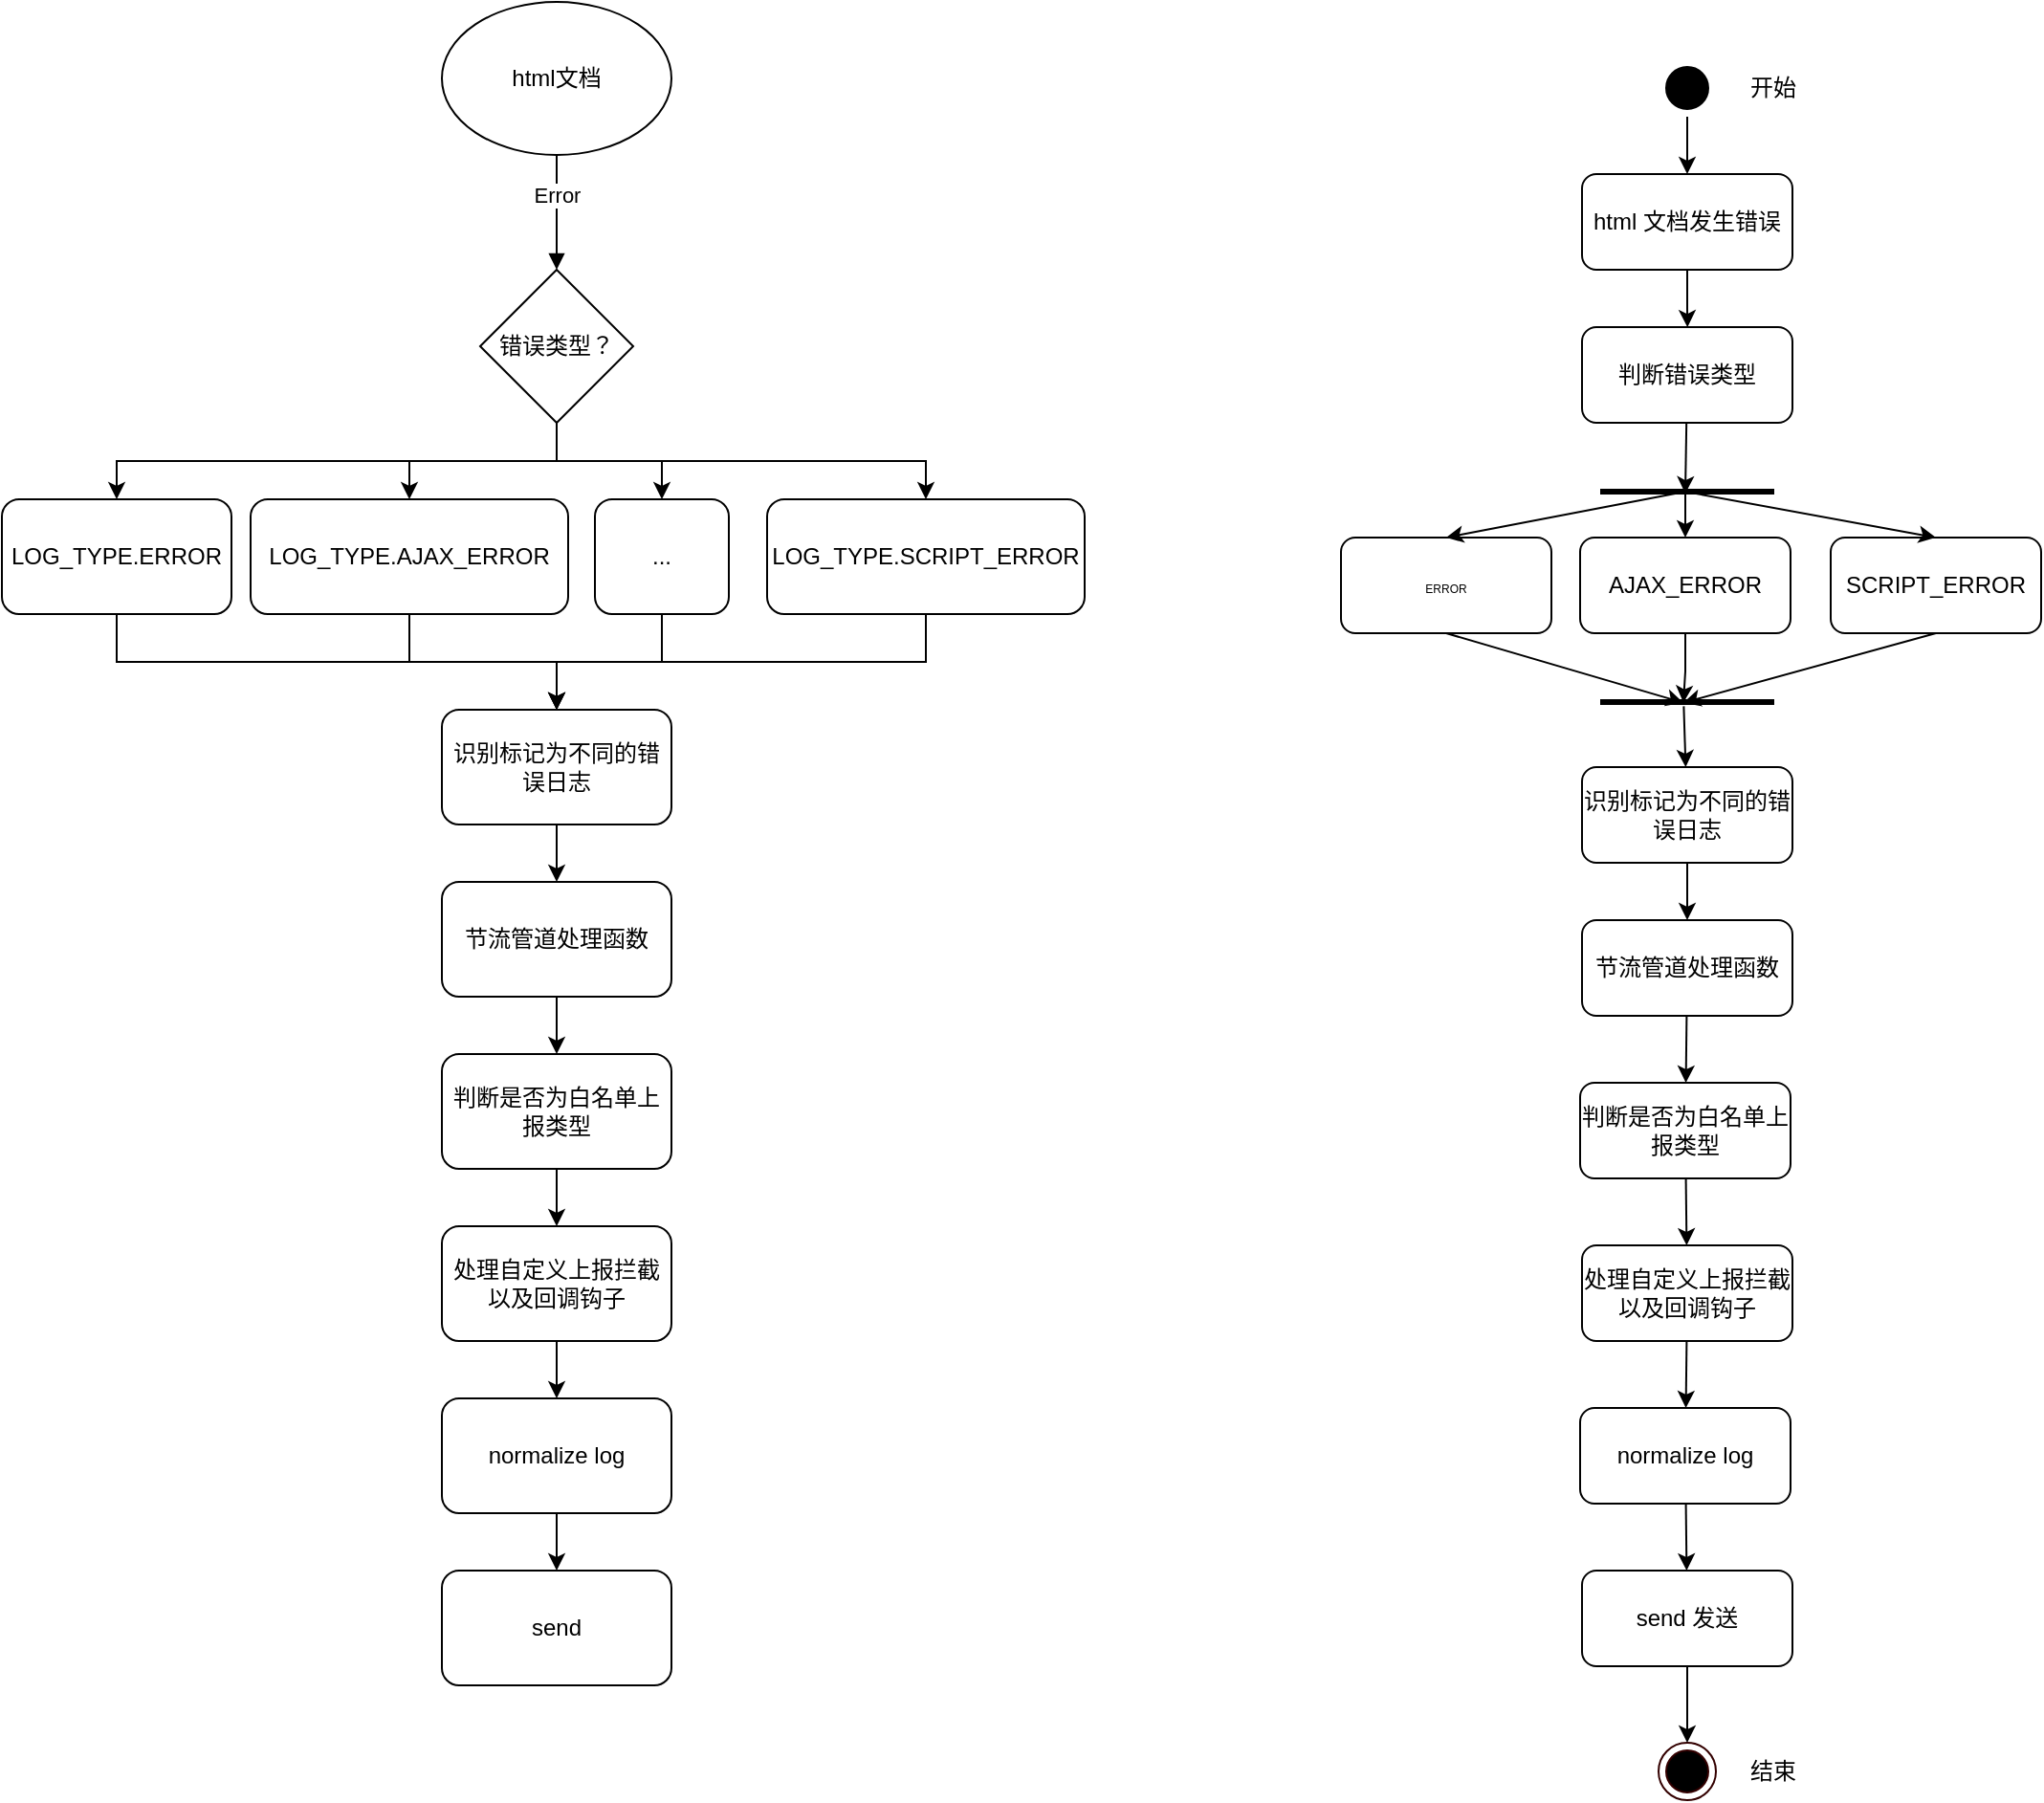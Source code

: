 <mxfile version="21.0.6" type="github">
  <diagram id="wU-PUiD_2lOh6VojfZ_S" name="第 1 页">
    <mxGraphModel dx="1050" dy="581" grid="1" gridSize="10" guides="1" tooltips="1" connect="1" arrows="1" fold="1" page="1" pageScale="1" pageWidth="827" pageHeight="1169" math="0" shadow="0">
      <root>
        <mxCell id="0" />
        <mxCell id="1" parent="0" />
        <mxCell id="KJv1CAkhH0yULdMLxzy6-1" value="html文档" style="ellipse;whiteSpace=wrap;html=1;" parent="1" vertex="1">
          <mxGeometry x="380" y="20" width="120" height="80" as="geometry" />
        </mxCell>
        <mxCell id="KJv1CAkhH0yULdMLxzy6-5" value="Error" style="html=1;verticalAlign=bottom;endArrow=block;rounded=0;" parent="1" source="KJv1CAkhH0yULdMLxzy6-1" target="KJv1CAkhH0yULdMLxzy6-6" edge="1">
          <mxGeometry width="80" relative="1" as="geometry">
            <mxPoint x="396" y="250" as="sourcePoint" />
            <mxPoint x="440" y="190" as="targetPoint" />
          </mxGeometry>
        </mxCell>
        <mxCell id="KJv1CAkhH0yULdMLxzy6-6" value="错误类型？" style="rhombus;whiteSpace=wrap;html=1;" parent="1" vertex="1">
          <mxGeometry x="400" y="160" width="80" height="80" as="geometry" />
        </mxCell>
        <mxCell id="KJv1CAkhH0yULdMLxzy6-7" value="LOG_TYPE.ERROR" style="rounded=1;whiteSpace=wrap;html=1;" parent="1" vertex="1">
          <mxGeometry x="150" y="280" width="120" height="60" as="geometry" />
        </mxCell>
        <mxCell id="KJv1CAkhH0yULdMLxzy6-8" value="LOG_TYPE.AJAX_ERROR" style="rounded=1;whiteSpace=wrap;html=1;" parent="1" vertex="1">
          <mxGeometry x="280" y="280" width="166" height="60" as="geometry" />
        </mxCell>
        <mxCell id="KJv1CAkhH0yULdMLxzy6-9" value="LOG_TYPE.SCRIPT_ERROR" style="rounded=1;whiteSpace=wrap;html=1;" parent="1" vertex="1">
          <mxGeometry x="550" y="280" width="166" height="60" as="geometry" />
        </mxCell>
        <mxCell id="KJv1CAkhH0yULdMLxzy6-10" value="..." style="rounded=1;whiteSpace=wrap;html=1;" parent="1" vertex="1">
          <mxGeometry x="460" y="280" width="70" height="60" as="geometry" />
        </mxCell>
        <mxCell id="KJv1CAkhH0yULdMLxzy6-15" value="" style="edgeStyle=elbowEdgeStyle;elbow=vertical;endArrow=classic;html=1;rounded=0;" parent="1" source="KJv1CAkhH0yULdMLxzy6-6" target="KJv1CAkhH0yULdMLxzy6-7" edge="1">
          <mxGeometry width="50" height="50" relative="1" as="geometry">
            <mxPoint x="560" y="320" as="sourcePoint" />
            <mxPoint x="610" y="270" as="targetPoint" />
          </mxGeometry>
        </mxCell>
        <mxCell id="KJv1CAkhH0yULdMLxzy6-17" value="" style="edgeStyle=elbowEdgeStyle;elbow=vertical;endArrow=classic;html=1;rounded=0;" parent="1" source="KJv1CAkhH0yULdMLxzy6-6" target="KJv1CAkhH0yULdMLxzy6-8" edge="1">
          <mxGeometry width="50" height="50" relative="1" as="geometry">
            <mxPoint x="560" y="320" as="sourcePoint" />
            <mxPoint x="610" y="270" as="targetPoint" />
          </mxGeometry>
        </mxCell>
        <mxCell id="KJv1CAkhH0yULdMLxzy6-18" value="" style="edgeStyle=elbowEdgeStyle;elbow=vertical;endArrow=classic;html=1;rounded=0;" parent="1" source="KJv1CAkhH0yULdMLxzy6-6" target="KJv1CAkhH0yULdMLxzy6-10" edge="1">
          <mxGeometry width="50" height="50" relative="1" as="geometry">
            <mxPoint x="560" y="320" as="sourcePoint" />
            <mxPoint x="610" y="270" as="targetPoint" />
          </mxGeometry>
        </mxCell>
        <mxCell id="KJv1CAkhH0yULdMLxzy6-19" value="" style="edgeStyle=elbowEdgeStyle;elbow=vertical;endArrow=classic;html=1;rounded=0;" parent="1" source="KJv1CAkhH0yULdMLxzy6-6" target="KJv1CAkhH0yULdMLxzy6-9" edge="1">
          <mxGeometry width="50" height="50" relative="1" as="geometry">
            <mxPoint x="560" y="320" as="sourcePoint" />
            <mxPoint x="610" y="270" as="targetPoint" />
          </mxGeometry>
        </mxCell>
        <mxCell id="KJv1CAkhH0yULdMLxzy6-20" value="" style="edgeStyle=elbowEdgeStyle;elbow=vertical;endArrow=classic;html=1;rounded=0;" parent="1" source="KJv1CAkhH0yULdMLxzy6-7" target="KJv1CAkhH0yULdMLxzy6-21" edge="1">
          <mxGeometry width="50" height="50" relative="1" as="geometry">
            <mxPoint x="560" y="420" as="sourcePoint" />
            <mxPoint x="610" y="370" as="targetPoint" />
          </mxGeometry>
        </mxCell>
        <mxCell id="KJv1CAkhH0yULdMLxzy6-21" value="识别标记为不同的错误日志" style="rounded=1;whiteSpace=wrap;html=1;" parent="1" vertex="1">
          <mxGeometry x="380" y="390" width="120" height="60" as="geometry" />
        </mxCell>
        <mxCell id="KJv1CAkhH0yULdMLxzy6-22" value="" style="edgeStyle=elbowEdgeStyle;elbow=vertical;endArrow=classic;html=1;rounded=0;" parent="1" source="KJv1CAkhH0yULdMLxzy6-8" target="KJv1CAkhH0yULdMLxzy6-21" edge="1">
          <mxGeometry width="50" height="50" relative="1" as="geometry">
            <mxPoint x="560" y="410" as="sourcePoint" />
            <mxPoint x="610" y="360" as="targetPoint" />
          </mxGeometry>
        </mxCell>
        <mxCell id="KJv1CAkhH0yULdMLxzy6-23" value="" style="edgeStyle=elbowEdgeStyle;elbow=vertical;endArrow=classic;html=1;rounded=0;" parent="1" source="KJv1CAkhH0yULdMLxzy6-10" target="KJv1CAkhH0yULdMLxzy6-21" edge="1">
          <mxGeometry width="50" height="50" relative="1" as="geometry">
            <mxPoint x="600" y="510" as="sourcePoint" />
            <mxPoint x="650" y="460" as="targetPoint" />
          </mxGeometry>
        </mxCell>
        <mxCell id="KJv1CAkhH0yULdMLxzy6-24" value="" style="edgeStyle=elbowEdgeStyle;elbow=vertical;endArrow=classic;html=1;rounded=0;" parent="1" source="KJv1CAkhH0yULdMLxzy6-9" target="KJv1CAkhH0yULdMLxzy6-21" edge="1">
          <mxGeometry width="50" height="50" relative="1" as="geometry">
            <mxPoint x="560" y="410" as="sourcePoint" />
            <mxPoint x="610" y="360" as="targetPoint" />
          </mxGeometry>
        </mxCell>
        <mxCell id="KJv1CAkhH0yULdMLxzy6-26" value="节流管道处理函数" style="rounded=1;whiteSpace=wrap;html=1;" parent="1" vertex="1">
          <mxGeometry x="380" y="480" width="120" height="60" as="geometry" />
        </mxCell>
        <mxCell id="KJv1CAkhH0yULdMLxzy6-27" value="" style="endArrow=classic;html=1;rounded=0;" parent="1" source="KJv1CAkhH0yULdMLxzy6-21" target="KJv1CAkhH0yULdMLxzy6-26" edge="1">
          <mxGeometry width="50" height="50" relative="1" as="geometry">
            <mxPoint x="560" y="620" as="sourcePoint" />
            <mxPoint x="610" y="570" as="targetPoint" />
          </mxGeometry>
        </mxCell>
        <mxCell id="KJv1CAkhH0yULdMLxzy6-28" value="判断是否为白名单上报类型" style="rounded=1;whiteSpace=wrap;html=1;" parent="1" vertex="1">
          <mxGeometry x="380" y="570" width="120" height="60" as="geometry" />
        </mxCell>
        <mxCell id="KJv1CAkhH0yULdMLxzy6-29" value="处理自定义上报拦截以及回调钩子" style="rounded=1;whiteSpace=wrap;html=1;" parent="1" vertex="1">
          <mxGeometry x="380" y="660" width="120" height="60" as="geometry" />
        </mxCell>
        <mxCell id="KJv1CAkhH0yULdMLxzy6-30" value="normalize log" style="rounded=1;whiteSpace=wrap;html=1;" parent="1" vertex="1">
          <mxGeometry x="380" y="750" width="120" height="60" as="geometry" />
        </mxCell>
        <mxCell id="KJv1CAkhH0yULdMLxzy6-31" value="send" style="rounded=1;whiteSpace=wrap;html=1;" parent="1" vertex="1">
          <mxGeometry x="380" y="840" width="120" height="60" as="geometry" />
        </mxCell>
        <mxCell id="KJv1CAkhH0yULdMLxzy6-32" value="" style="endArrow=classic;html=1;rounded=0;" parent="1" source="KJv1CAkhH0yULdMLxzy6-26" target="KJv1CAkhH0yULdMLxzy6-28" edge="1">
          <mxGeometry width="50" height="50" relative="1" as="geometry">
            <mxPoint x="560" y="520" as="sourcePoint" />
            <mxPoint x="610" y="470" as="targetPoint" />
          </mxGeometry>
        </mxCell>
        <mxCell id="KJv1CAkhH0yULdMLxzy6-33" value="" style="endArrow=classic;html=1;rounded=0;" parent="1" source="KJv1CAkhH0yULdMLxzy6-29" target="KJv1CAkhH0yULdMLxzy6-30" edge="1">
          <mxGeometry width="50" height="50" relative="1" as="geometry">
            <mxPoint x="560" y="520" as="sourcePoint" />
            <mxPoint x="610" y="470" as="targetPoint" />
          </mxGeometry>
        </mxCell>
        <mxCell id="KJv1CAkhH0yULdMLxzy6-34" value="" style="endArrow=classic;html=1;rounded=0;" parent="1" source="KJv1CAkhH0yULdMLxzy6-28" target="KJv1CAkhH0yULdMLxzy6-29" edge="1">
          <mxGeometry width="50" height="50" relative="1" as="geometry">
            <mxPoint x="560" y="520" as="sourcePoint" />
            <mxPoint x="610" y="470" as="targetPoint" />
          </mxGeometry>
        </mxCell>
        <mxCell id="KJv1CAkhH0yULdMLxzy6-35" value="" style="endArrow=classic;html=1;rounded=0;" parent="1" source="KJv1CAkhH0yULdMLxzy6-30" target="KJv1CAkhH0yULdMLxzy6-31" edge="1">
          <mxGeometry width="50" height="50" relative="1" as="geometry">
            <mxPoint x="560" y="720" as="sourcePoint" />
            <mxPoint x="610" y="670" as="targetPoint" />
          </mxGeometry>
        </mxCell>
        <mxCell id="sLKh11gGe5CN-LNwdhMG-8" value="" style="edgeStyle=orthogonalEdgeStyle;rounded=0;orthogonalLoop=1;jettySize=auto;html=1;" edge="1" parent="1" source="sLKh11gGe5CN-LNwdhMG-1" target="sLKh11gGe5CN-LNwdhMG-3">
          <mxGeometry relative="1" as="geometry" />
        </mxCell>
        <mxCell id="sLKh11gGe5CN-LNwdhMG-1" value="" style="ellipse;shape=startState;fillColor=#000000;strokeColor=#000000;" vertex="1" parent="1">
          <mxGeometry x="1016" y="50.0" width="30" height="30" as="geometry" />
        </mxCell>
        <mxCell id="sLKh11gGe5CN-LNwdhMG-2" value="开始" style="text;html=1;strokeColor=none;fillColor=none;align=center;verticalAlign=middle;whiteSpace=wrap;rounded=0;" vertex="1" parent="1">
          <mxGeometry x="1046" y="50.0" width="60" height="30" as="geometry" />
        </mxCell>
        <mxCell id="sLKh11gGe5CN-LNwdhMG-9" value="" style="edgeStyle=orthogonalEdgeStyle;rounded=0;orthogonalLoop=1;jettySize=auto;html=1;" edge="1" parent="1" source="sLKh11gGe5CN-LNwdhMG-3">
          <mxGeometry relative="1" as="geometry">
            <mxPoint x="1031.1" y="190.069" as="targetPoint" />
          </mxGeometry>
        </mxCell>
        <mxCell id="sLKh11gGe5CN-LNwdhMG-3" value="html 文档发生错误" style="rounded=1;whiteSpace=wrap;html=1;" vertex="1" parent="1">
          <mxGeometry x="976" y="110" width="110" height="50" as="geometry" />
        </mxCell>
        <mxCell id="sLKh11gGe5CN-LNwdhMG-10" value="" style="ellipse;shape=endState;fillColor=#000000;strokeColor=#330000;" vertex="1" parent="1">
          <mxGeometry x="1016" y="930" width="30" height="30" as="geometry" />
        </mxCell>
        <mxCell id="sLKh11gGe5CN-LNwdhMG-11" value="结束" style="text;html=1;strokeColor=none;fillColor=none;align=center;verticalAlign=middle;whiteSpace=wrap;rounded=0;" vertex="1" parent="1">
          <mxGeometry x="1046" y="930" width="60" height="30" as="geometry" />
        </mxCell>
        <mxCell id="sLKh11gGe5CN-LNwdhMG-12" value="判断错误类型" style="rounded=1;whiteSpace=wrap;html=1;" vertex="1" parent="1">
          <mxGeometry x="976" y="190" width="110" height="50" as="geometry" />
        </mxCell>
        <mxCell id="sLKh11gGe5CN-LNwdhMG-14" value="" style="line;strokeWidth=3;fillColor=none;align=left;verticalAlign=middle;spacingTop=-1;spacingLeft=3;spacingRight=3;rotatable=0;labelPosition=right;points=[];portConstraint=eastwest;strokeColor=inherit;" vertex="1" parent="1">
          <mxGeometry x="985.5" y="272" width="91" height="8" as="geometry" />
        </mxCell>
        <mxCell id="sLKh11gGe5CN-LNwdhMG-20" value="" style="endArrow=classic;html=1;rounded=0;entryX=0.489;entryY=0.625;entryDx=0;entryDy=0;entryPerimeter=0;" edge="1" parent="1" source="sLKh11gGe5CN-LNwdhMG-12" target="sLKh11gGe5CN-LNwdhMG-14">
          <mxGeometry width="50" height="50" relative="1" as="geometry">
            <mxPoint x="650" y="340" as="sourcePoint" />
            <mxPoint x="990" y="270" as="targetPoint" />
          </mxGeometry>
        </mxCell>
        <mxCell id="sLKh11gGe5CN-LNwdhMG-21" value="&lt;font style=&quot;font-size: 6px;&quot;&gt;ERROR&lt;/font&gt;" style="rounded=1;whiteSpace=wrap;html=1;" vertex="1" parent="1">
          <mxGeometry x="850" y="300" width="110" height="50" as="geometry" />
        </mxCell>
        <mxCell id="sLKh11gGe5CN-LNwdhMG-22" value="AJAX_ERROR" style="rounded=1;whiteSpace=wrap;html=1;" vertex="1" parent="1">
          <mxGeometry x="975" y="300" width="110" height="50" as="geometry" />
        </mxCell>
        <mxCell id="sLKh11gGe5CN-LNwdhMG-23" value="SCRIPT_ERROR" style="rounded=1;whiteSpace=wrap;html=1;" vertex="1" parent="1">
          <mxGeometry x="1106" y="300" width="110" height="50" as="geometry" />
        </mxCell>
        <mxCell id="sLKh11gGe5CN-LNwdhMG-25" value="" style="endArrow=classic;html=1;rounded=0;" edge="1" parent="1" target="sLKh11gGe5CN-LNwdhMG-22">
          <mxGeometry width="50" height="50" relative="1" as="geometry">
            <mxPoint x="1030" y="276" as="sourcePoint" />
            <mxPoint x="1030" y="310" as="targetPoint" />
          </mxGeometry>
        </mxCell>
        <mxCell id="sLKh11gGe5CN-LNwdhMG-28" value="" style="endArrow=classic;html=1;rounded=0;entryX=0.5;entryY=0;entryDx=0;entryDy=0;" edge="1" parent="1" target="sLKh11gGe5CN-LNwdhMG-21">
          <mxGeometry width="50" height="50" relative="1" as="geometry">
            <mxPoint x="1030" y="276" as="sourcePoint" />
            <mxPoint x="1030" y="310" as="targetPoint" />
          </mxGeometry>
        </mxCell>
        <mxCell id="sLKh11gGe5CN-LNwdhMG-29" value="" style="endArrow=classic;html=1;rounded=0;entryX=0.5;entryY=0;entryDx=0;entryDy=0;" edge="1" parent="1" target="sLKh11gGe5CN-LNwdhMG-23">
          <mxGeometry width="50" height="50" relative="1" as="geometry">
            <mxPoint x="1030" y="276" as="sourcePoint" />
            <mxPoint x="1030" y="310" as="targetPoint" />
          </mxGeometry>
        </mxCell>
        <mxCell id="sLKh11gGe5CN-LNwdhMG-30" value="" style="line;strokeWidth=3;fillColor=none;align=left;verticalAlign=middle;spacingTop=-1;spacingLeft=3;spacingRight=3;rotatable=0;labelPosition=right;points=[];portConstraint=eastwest;strokeColor=inherit;" vertex="1" parent="1">
          <mxGeometry x="985.5" y="382" width="91" height="8" as="geometry" />
        </mxCell>
        <mxCell id="sLKh11gGe5CN-LNwdhMG-31" value="" style="endArrow=classic;html=1;rounded=0;exitX=0.5;exitY=1;exitDx=0;exitDy=0;entryX=0.478;entryY=0.542;entryDx=0;entryDy=0;entryPerimeter=0;" edge="1" parent="1" source="sLKh11gGe5CN-LNwdhMG-22" target="sLKh11gGe5CN-LNwdhMG-30">
          <mxGeometry width="50" height="50" relative="1" as="geometry">
            <mxPoint x="810" y="360" as="sourcePoint" />
            <mxPoint x="860" y="310" as="targetPoint" />
            <Array as="points">
              <mxPoint x="1030" y="370" />
            </Array>
          </mxGeometry>
        </mxCell>
        <mxCell id="sLKh11gGe5CN-LNwdhMG-33" value="" style="endArrow=classic;html=1;rounded=0;exitX=0.5;exitY=1;exitDx=0;exitDy=0;entryX=0.478;entryY=0.542;entryDx=0;entryDy=0;entryPerimeter=0;" edge="1" parent="1" source="sLKh11gGe5CN-LNwdhMG-21" target="sLKh11gGe5CN-LNwdhMG-30">
          <mxGeometry width="50" height="50" relative="1" as="geometry">
            <mxPoint x="810" y="360" as="sourcePoint" />
            <mxPoint x="860" y="310" as="targetPoint" />
            <Array as="points" />
          </mxGeometry>
        </mxCell>
        <mxCell id="sLKh11gGe5CN-LNwdhMG-35" value="" style="endArrow=classic;html=1;rounded=0;exitX=0.5;exitY=1;exitDx=0;exitDy=0;entryX=0.478;entryY=0.542;entryDx=0;entryDy=0;entryPerimeter=0;" edge="1" parent="1" source="sLKh11gGe5CN-LNwdhMG-23" target="sLKh11gGe5CN-LNwdhMG-30">
          <mxGeometry width="50" height="50" relative="1" as="geometry">
            <mxPoint x="810" y="360" as="sourcePoint" />
            <mxPoint x="860" y="310" as="targetPoint" />
            <Array as="points" />
          </mxGeometry>
        </mxCell>
        <mxCell id="sLKh11gGe5CN-LNwdhMG-36" value="识别标记为不同的错误日志" style="rounded=1;whiteSpace=wrap;html=1;" vertex="1" parent="1">
          <mxGeometry x="976" y="420" width="110" height="50" as="geometry" />
        </mxCell>
        <mxCell id="sLKh11gGe5CN-LNwdhMG-37" value="节流管道处理函数" style="rounded=1;whiteSpace=wrap;html=1;" vertex="1" parent="1">
          <mxGeometry x="976" y="500" width="110" height="50" as="geometry" />
        </mxCell>
        <mxCell id="sLKh11gGe5CN-LNwdhMG-38" value="判断是否为白名单上报类型" style="rounded=1;whiteSpace=wrap;html=1;" vertex="1" parent="1">
          <mxGeometry x="975" y="585" width="110" height="50" as="geometry" />
        </mxCell>
        <mxCell id="sLKh11gGe5CN-LNwdhMG-39" value="处理自定义上报拦截以及回调钩子" style="rounded=1;whiteSpace=wrap;html=1;" vertex="1" parent="1">
          <mxGeometry x="976" y="670" width="110" height="50" as="geometry" />
        </mxCell>
        <mxCell id="sLKh11gGe5CN-LNwdhMG-40" value="normalize log" style="rounded=1;whiteSpace=wrap;html=1;" vertex="1" parent="1">
          <mxGeometry x="975" y="755" width="110" height="50" as="geometry" />
        </mxCell>
        <mxCell id="sLKh11gGe5CN-LNwdhMG-41" value="send 发送" style="rounded=1;whiteSpace=wrap;html=1;" vertex="1" parent="1">
          <mxGeometry x="976" y="840" width="110" height="50" as="geometry" />
        </mxCell>
        <mxCell id="sLKh11gGe5CN-LNwdhMG-43" value="" style="endArrow=classic;html=1;rounded=0;exitX=0.48;exitY=0.775;exitDx=0;exitDy=0;exitPerimeter=0;" edge="1" parent="1" source="sLKh11gGe5CN-LNwdhMG-30" target="sLKh11gGe5CN-LNwdhMG-36">
          <mxGeometry width="50" height="50" relative="1" as="geometry">
            <mxPoint x="810" y="470" as="sourcePoint" />
            <mxPoint x="860" y="420" as="targetPoint" />
          </mxGeometry>
        </mxCell>
        <mxCell id="sLKh11gGe5CN-LNwdhMG-46" value="" style="endArrow=classic;html=1;rounded=0;" edge="1" parent="1" source="sLKh11gGe5CN-LNwdhMG-36" target="sLKh11gGe5CN-LNwdhMG-37">
          <mxGeometry width="50" height="50" relative="1" as="geometry">
            <mxPoint x="810" y="570" as="sourcePoint" />
            <mxPoint x="860" y="520" as="targetPoint" />
          </mxGeometry>
        </mxCell>
        <mxCell id="sLKh11gGe5CN-LNwdhMG-47" value="" style="endArrow=classic;html=1;rounded=0;" edge="1" parent="1" source="sLKh11gGe5CN-LNwdhMG-37" target="sLKh11gGe5CN-LNwdhMG-38">
          <mxGeometry width="50" height="50" relative="1" as="geometry">
            <mxPoint x="810" y="570" as="sourcePoint" />
            <mxPoint x="860" y="520" as="targetPoint" />
          </mxGeometry>
        </mxCell>
        <mxCell id="sLKh11gGe5CN-LNwdhMG-48" value="" style="endArrow=classic;html=1;rounded=0;" edge="1" parent="1" source="sLKh11gGe5CN-LNwdhMG-38" target="sLKh11gGe5CN-LNwdhMG-39">
          <mxGeometry width="50" height="50" relative="1" as="geometry">
            <mxPoint x="810" y="670" as="sourcePoint" />
            <mxPoint x="860" y="620" as="targetPoint" />
          </mxGeometry>
        </mxCell>
        <mxCell id="sLKh11gGe5CN-LNwdhMG-49" value="" style="endArrow=classic;html=1;rounded=0;" edge="1" parent="1" source="sLKh11gGe5CN-LNwdhMG-39" target="sLKh11gGe5CN-LNwdhMG-40">
          <mxGeometry width="50" height="50" relative="1" as="geometry">
            <mxPoint x="810" y="670" as="sourcePoint" />
            <mxPoint x="860" y="620" as="targetPoint" />
          </mxGeometry>
        </mxCell>
        <mxCell id="sLKh11gGe5CN-LNwdhMG-50" value="" style="endArrow=classic;html=1;rounded=0;" edge="1" parent="1" source="sLKh11gGe5CN-LNwdhMG-40" target="sLKh11gGe5CN-LNwdhMG-41">
          <mxGeometry width="50" height="50" relative="1" as="geometry">
            <mxPoint x="810" y="790" as="sourcePoint" />
            <mxPoint x="860" y="740" as="targetPoint" />
          </mxGeometry>
        </mxCell>
        <mxCell id="sLKh11gGe5CN-LNwdhMG-51" value="" style="endArrow=classic;html=1;rounded=0;" edge="1" parent="1" source="sLKh11gGe5CN-LNwdhMG-41" target="sLKh11gGe5CN-LNwdhMG-10">
          <mxGeometry width="50" height="50" relative="1" as="geometry">
            <mxPoint x="810" y="790" as="sourcePoint" />
            <mxPoint x="860" y="740" as="targetPoint" />
          </mxGeometry>
        </mxCell>
      </root>
    </mxGraphModel>
  </diagram>
</mxfile>
